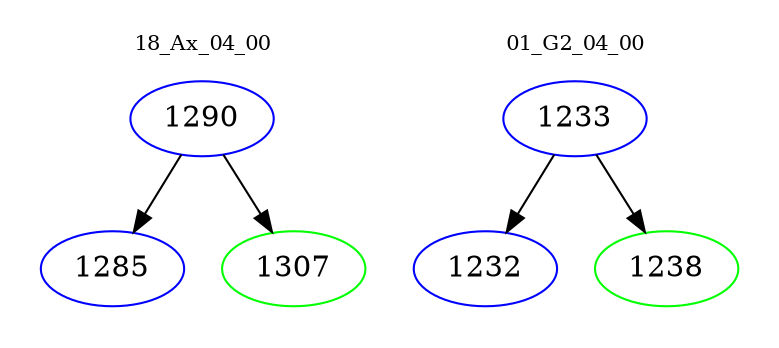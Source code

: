 digraph{
subgraph cluster_0 {
color = white
label = "18_Ax_04_00";
fontsize=10;
T0_1290 [label="1290", color="blue"]
T0_1290 -> T0_1285 [color="black"]
T0_1285 [label="1285", color="blue"]
T0_1290 -> T0_1307 [color="black"]
T0_1307 [label="1307", color="green"]
}
subgraph cluster_1 {
color = white
label = "01_G2_04_00";
fontsize=10;
T1_1233 [label="1233", color="blue"]
T1_1233 -> T1_1232 [color="black"]
T1_1232 [label="1232", color="blue"]
T1_1233 -> T1_1238 [color="black"]
T1_1238 [label="1238", color="green"]
}
}

